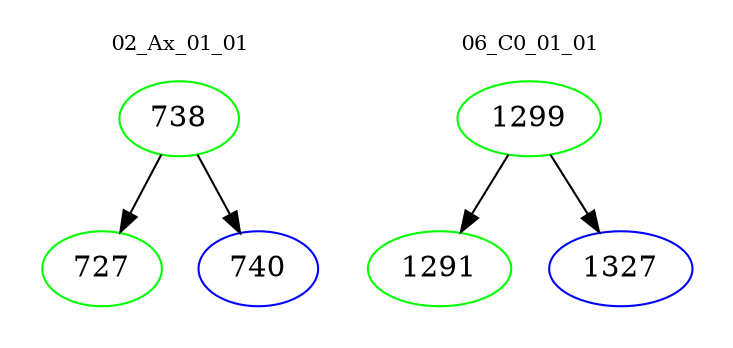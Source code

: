 digraph{
subgraph cluster_0 {
color = white
label = "02_Ax_01_01";
fontsize=10;
T0_738 [label="738", color="green"]
T0_738 -> T0_727 [color="black"]
T0_727 [label="727", color="green"]
T0_738 -> T0_740 [color="black"]
T0_740 [label="740", color="blue"]
}
subgraph cluster_1 {
color = white
label = "06_C0_01_01";
fontsize=10;
T1_1299 [label="1299", color="green"]
T1_1299 -> T1_1291 [color="black"]
T1_1291 [label="1291", color="green"]
T1_1299 -> T1_1327 [color="black"]
T1_1327 [label="1327", color="blue"]
}
}
